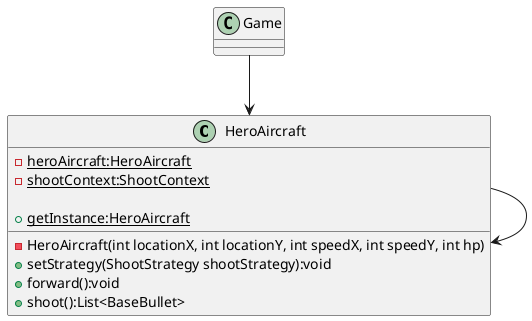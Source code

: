 @startuml
'https://plantuml.com/class-diagram

class HeroAircraft{
    - {static} heroAircraft:HeroAircraft
    - {static} shootContext:ShootContext

    - HeroAircraft(int locationX, int locationY, int speedX, int speedY, int hp)
    + {static} getInstance:HeroAircraft
    + setStrategy(ShootStrategy shootStrategy):void
    + forward():void
    + shoot():List<BaseBullet>
}

class Game{}

Game --> HeroAircraft
HeroAircraft --> HeroAircraft

@enduml